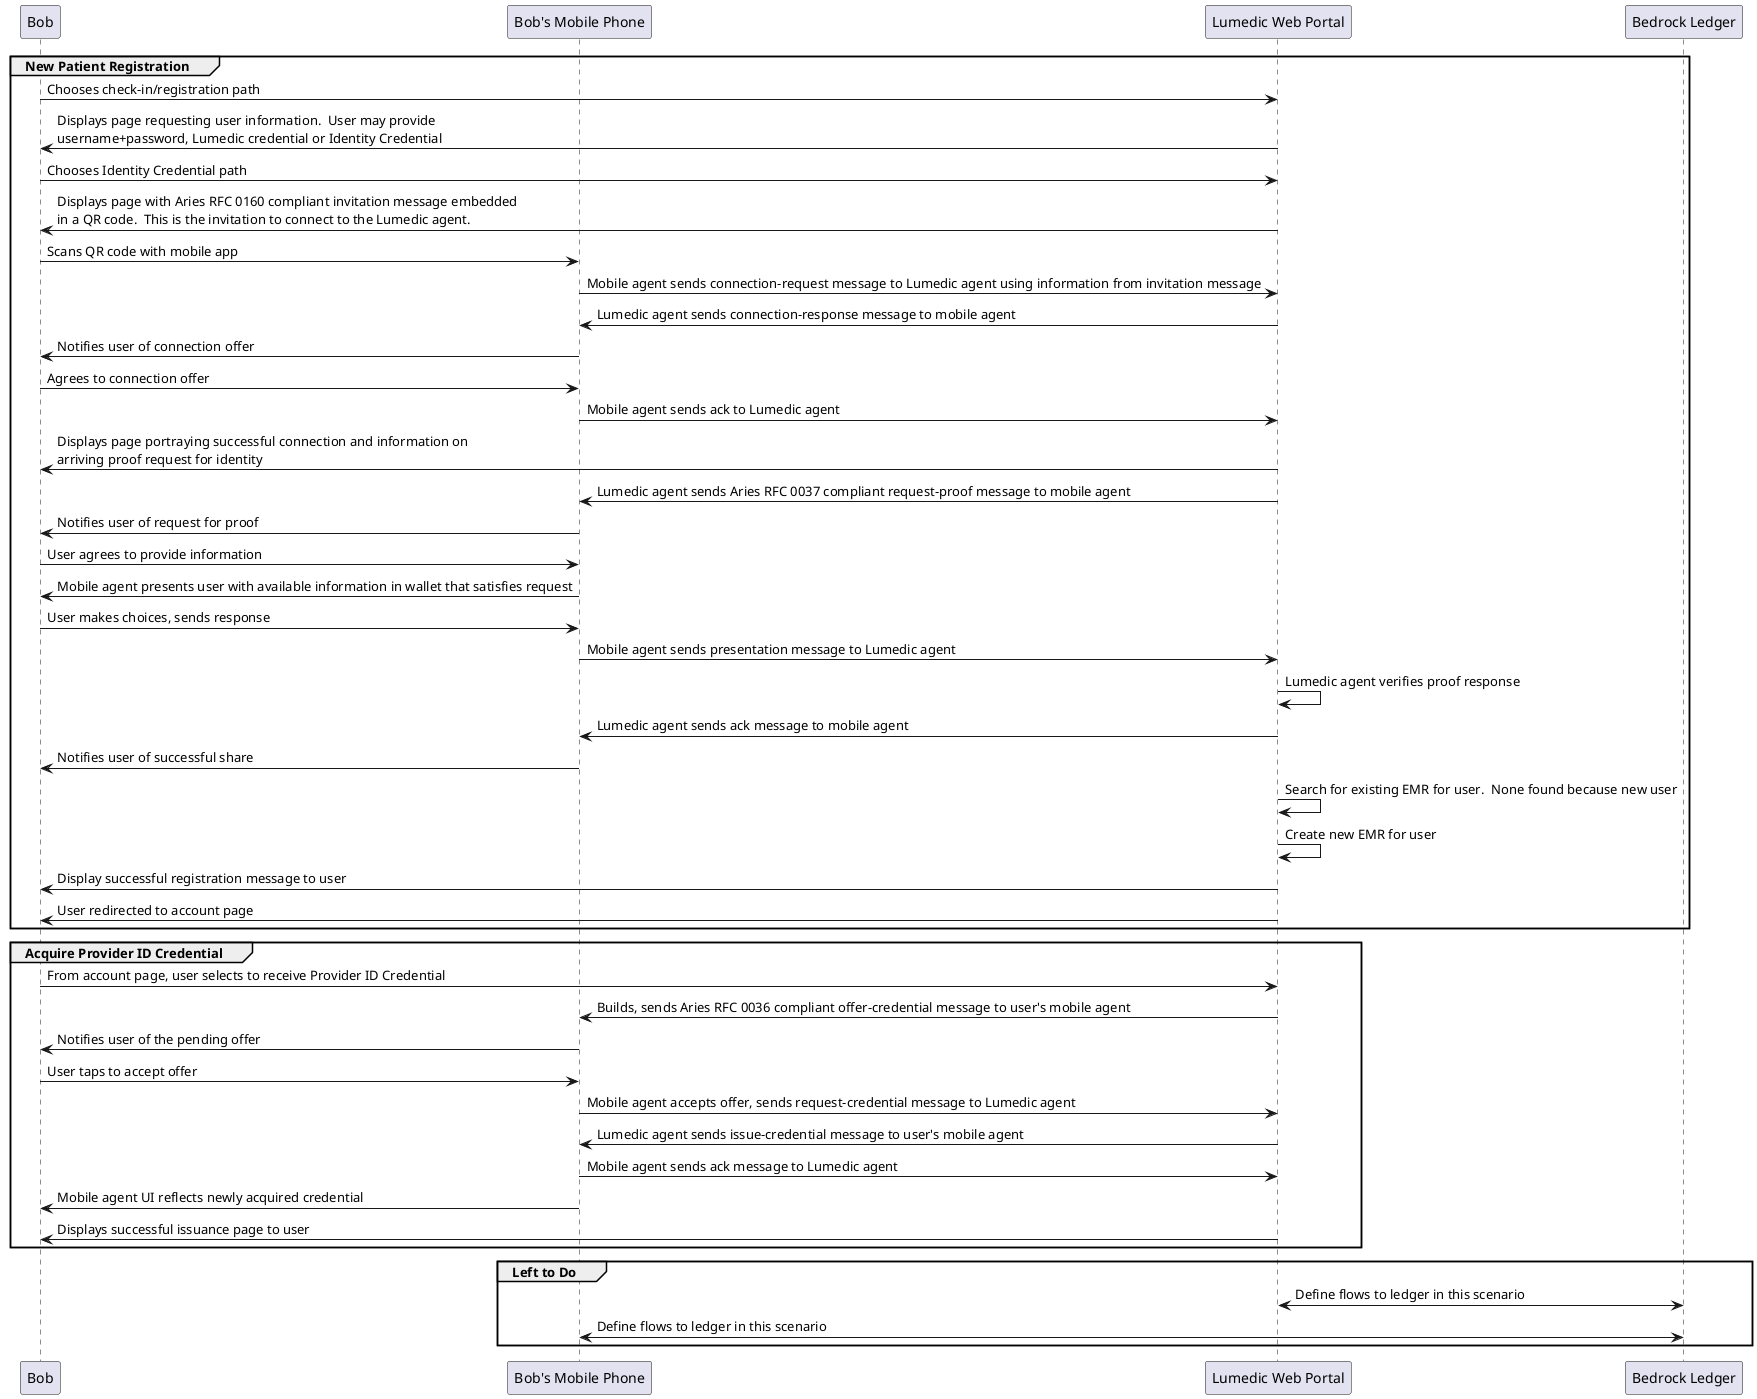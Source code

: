 @startuml

participant "Bob" as USER
participant "Bob's Mobile Phone" as MP
participant "Lumedic Web Portal" as LU
participant "Bedrock Ledger" as LE

group New Patient Registration
USER->LU: Chooses check-in/registration path
LU->USER: Displays page requesting user information.  User may provide\nusername+password, Lumedic credential or Identity Credential
USER->LU: Chooses Identity Credential path
LU->USER: Displays page with Aries RFC 0160 compliant invitation message embedded\nin a QR code.  This is the invitation to connect to the Lumedic agent.
USER->MP: Scans QR code with mobile app
MP->LU:   Mobile agent sends connection-request message to Lumedic agent using information from invitation message
LU->MP:   Lumedic agent sends connection-response message to mobile agent
MP->USER: Notifies user of connection offer
USER->MP: Agrees to connection offer
MP->LU:   Mobile agent sends ack to Lumedic agent
LU->USER: Displays page portraying successful connection and information on\narriving proof request for identity
LU->MP:   Lumedic agent sends Aries RFC 0037 compliant request-proof message to mobile agent
MP->USER: Notifies user of request for proof
USER->MP: User agrees to provide information
MP->USER: Mobile agent presents user with available information in wallet that satisfies request
USER->MP: User makes choices, sends response
MP->LU:   Mobile agent sends presentation message to Lumedic agent
LU->LU:   Lumedic agent verifies proof response
LU->MP:   Lumedic agent sends ack message to mobile agent 
MP->USER: Notifies user of successful share
LU->LU:   Search for existing EMR for user.  None found because new user
LU->LU:   Create new EMR for user
LU->USER: Display successful registration message to user
LU->USER: User redirected to account page
end

group Acquire Provider ID Credential
USER->LU: From account page, user selects to receive Provider ID Credential
LU->MP:   Builds, sends Aries RFC 0036 compliant offer-credential message to user's mobile agent
MP->USER: Notifies user of the pending offer
USER->MP: User taps to accept offer
MP->LU:   Mobile agent accepts offer, sends request-credential message to Lumedic agent
LU->MP:   Lumedic agent sends issue-credential message to user's mobile agent
MP->LU:   Mobile agent sends ack message to Lumedic agent
MP->USER: Mobile agent UI reflects newly acquired credential
LU->USER: Displays successful issuance page to user
end

group Left to Do
LU<->LE:  Define flows to ledger in this scenario
MP<->LE:  Define flows to ledger in this scenario 
end

@enduml